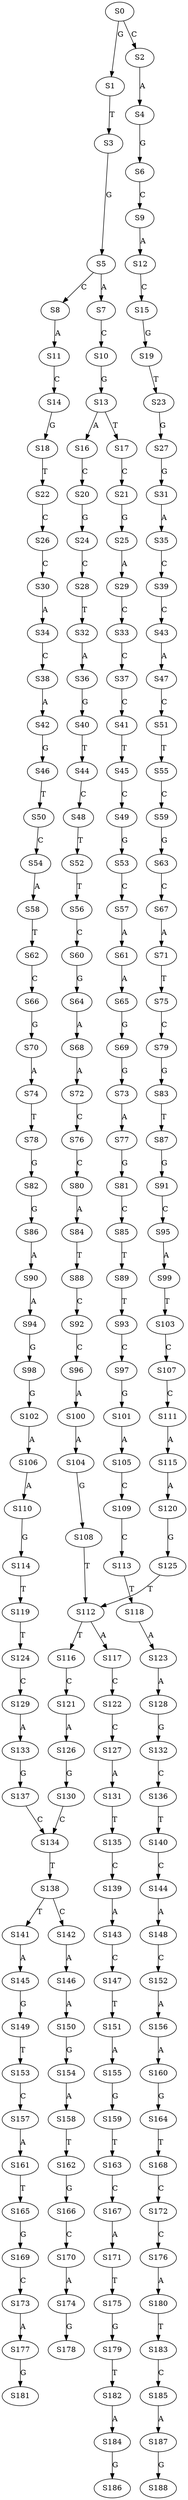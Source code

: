 strict digraph  {
	S0 -> S1 [ label = G ];
	S0 -> S2 [ label = C ];
	S1 -> S3 [ label = T ];
	S2 -> S4 [ label = A ];
	S3 -> S5 [ label = G ];
	S4 -> S6 [ label = G ];
	S5 -> S7 [ label = A ];
	S5 -> S8 [ label = C ];
	S6 -> S9 [ label = C ];
	S7 -> S10 [ label = C ];
	S8 -> S11 [ label = A ];
	S9 -> S12 [ label = A ];
	S10 -> S13 [ label = G ];
	S11 -> S14 [ label = C ];
	S12 -> S15 [ label = C ];
	S13 -> S16 [ label = A ];
	S13 -> S17 [ label = T ];
	S14 -> S18 [ label = G ];
	S15 -> S19 [ label = G ];
	S16 -> S20 [ label = C ];
	S17 -> S21 [ label = C ];
	S18 -> S22 [ label = T ];
	S19 -> S23 [ label = T ];
	S20 -> S24 [ label = G ];
	S21 -> S25 [ label = G ];
	S22 -> S26 [ label = C ];
	S23 -> S27 [ label = G ];
	S24 -> S28 [ label = C ];
	S25 -> S29 [ label = A ];
	S26 -> S30 [ label = C ];
	S27 -> S31 [ label = G ];
	S28 -> S32 [ label = T ];
	S29 -> S33 [ label = C ];
	S30 -> S34 [ label = A ];
	S31 -> S35 [ label = A ];
	S32 -> S36 [ label = A ];
	S33 -> S37 [ label = C ];
	S34 -> S38 [ label = C ];
	S35 -> S39 [ label = C ];
	S36 -> S40 [ label = G ];
	S37 -> S41 [ label = C ];
	S38 -> S42 [ label = A ];
	S39 -> S43 [ label = C ];
	S40 -> S44 [ label = T ];
	S41 -> S45 [ label = T ];
	S42 -> S46 [ label = G ];
	S43 -> S47 [ label = A ];
	S44 -> S48 [ label = C ];
	S45 -> S49 [ label = C ];
	S46 -> S50 [ label = T ];
	S47 -> S51 [ label = C ];
	S48 -> S52 [ label = T ];
	S49 -> S53 [ label = G ];
	S50 -> S54 [ label = C ];
	S51 -> S55 [ label = T ];
	S52 -> S56 [ label = T ];
	S53 -> S57 [ label = C ];
	S54 -> S58 [ label = A ];
	S55 -> S59 [ label = C ];
	S56 -> S60 [ label = C ];
	S57 -> S61 [ label = A ];
	S58 -> S62 [ label = T ];
	S59 -> S63 [ label = G ];
	S60 -> S64 [ label = G ];
	S61 -> S65 [ label = A ];
	S62 -> S66 [ label = C ];
	S63 -> S67 [ label = C ];
	S64 -> S68 [ label = A ];
	S65 -> S69 [ label = G ];
	S66 -> S70 [ label = G ];
	S67 -> S71 [ label = A ];
	S68 -> S72 [ label = A ];
	S69 -> S73 [ label = G ];
	S70 -> S74 [ label = A ];
	S71 -> S75 [ label = T ];
	S72 -> S76 [ label = C ];
	S73 -> S77 [ label = A ];
	S74 -> S78 [ label = T ];
	S75 -> S79 [ label = C ];
	S76 -> S80 [ label = C ];
	S77 -> S81 [ label = G ];
	S78 -> S82 [ label = G ];
	S79 -> S83 [ label = G ];
	S80 -> S84 [ label = A ];
	S81 -> S85 [ label = C ];
	S82 -> S86 [ label = G ];
	S83 -> S87 [ label = T ];
	S84 -> S88 [ label = T ];
	S85 -> S89 [ label = T ];
	S86 -> S90 [ label = A ];
	S87 -> S91 [ label = G ];
	S88 -> S92 [ label = C ];
	S89 -> S93 [ label = T ];
	S90 -> S94 [ label = A ];
	S91 -> S95 [ label = C ];
	S92 -> S96 [ label = C ];
	S93 -> S97 [ label = C ];
	S94 -> S98 [ label = G ];
	S95 -> S99 [ label = A ];
	S96 -> S100 [ label = A ];
	S97 -> S101 [ label = G ];
	S98 -> S102 [ label = G ];
	S99 -> S103 [ label = T ];
	S100 -> S104 [ label = A ];
	S101 -> S105 [ label = A ];
	S102 -> S106 [ label = A ];
	S103 -> S107 [ label = C ];
	S104 -> S108 [ label = G ];
	S105 -> S109 [ label = C ];
	S106 -> S110 [ label = A ];
	S107 -> S111 [ label = C ];
	S108 -> S112 [ label = T ];
	S109 -> S113 [ label = C ];
	S110 -> S114 [ label = G ];
	S111 -> S115 [ label = A ];
	S112 -> S116 [ label = T ];
	S112 -> S117 [ label = A ];
	S113 -> S118 [ label = T ];
	S114 -> S119 [ label = T ];
	S115 -> S120 [ label = A ];
	S116 -> S121 [ label = C ];
	S117 -> S122 [ label = C ];
	S118 -> S123 [ label = A ];
	S119 -> S124 [ label = T ];
	S120 -> S125 [ label = G ];
	S121 -> S126 [ label = A ];
	S122 -> S127 [ label = C ];
	S123 -> S128 [ label = A ];
	S124 -> S129 [ label = C ];
	S125 -> S112 [ label = T ];
	S126 -> S130 [ label = G ];
	S127 -> S131 [ label = A ];
	S128 -> S132 [ label = G ];
	S129 -> S133 [ label = A ];
	S130 -> S134 [ label = C ];
	S131 -> S135 [ label = T ];
	S132 -> S136 [ label = C ];
	S133 -> S137 [ label = G ];
	S134 -> S138 [ label = T ];
	S135 -> S139 [ label = C ];
	S136 -> S140 [ label = T ];
	S137 -> S134 [ label = C ];
	S138 -> S141 [ label = T ];
	S138 -> S142 [ label = C ];
	S139 -> S143 [ label = A ];
	S140 -> S144 [ label = C ];
	S141 -> S145 [ label = A ];
	S142 -> S146 [ label = A ];
	S143 -> S147 [ label = C ];
	S144 -> S148 [ label = A ];
	S145 -> S149 [ label = G ];
	S146 -> S150 [ label = A ];
	S147 -> S151 [ label = T ];
	S148 -> S152 [ label = C ];
	S149 -> S153 [ label = T ];
	S150 -> S154 [ label = G ];
	S151 -> S155 [ label = A ];
	S152 -> S156 [ label = A ];
	S153 -> S157 [ label = C ];
	S154 -> S158 [ label = A ];
	S155 -> S159 [ label = G ];
	S156 -> S160 [ label = A ];
	S157 -> S161 [ label = A ];
	S158 -> S162 [ label = T ];
	S159 -> S163 [ label = T ];
	S160 -> S164 [ label = G ];
	S161 -> S165 [ label = T ];
	S162 -> S166 [ label = G ];
	S163 -> S167 [ label = C ];
	S164 -> S168 [ label = T ];
	S165 -> S169 [ label = G ];
	S166 -> S170 [ label = C ];
	S167 -> S171 [ label = A ];
	S168 -> S172 [ label = C ];
	S169 -> S173 [ label = C ];
	S170 -> S174 [ label = A ];
	S171 -> S175 [ label = T ];
	S172 -> S176 [ label = C ];
	S173 -> S177 [ label = A ];
	S174 -> S178 [ label = G ];
	S175 -> S179 [ label = G ];
	S176 -> S180 [ label = A ];
	S177 -> S181 [ label = G ];
	S179 -> S182 [ label = T ];
	S180 -> S183 [ label = T ];
	S182 -> S184 [ label = A ];
	S183 -> S185 [ label = C ];
	S184 -> S186 [ label = G ];
	S185 -> S187 [ label = A ];
	S187 -> S188 [ label = G ];
}
